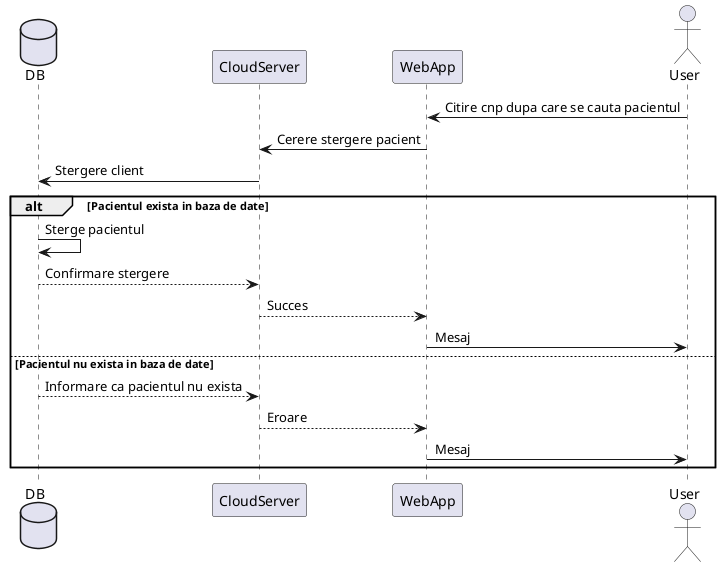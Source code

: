 @startuml Stergere_Pacient

database DB
participant CloudServer
participant WebApp
actor User

User -> WebApp: Citire cnp dupa care se cauta pacientul
WebApp -> CloudServer: Cerere stergere pacient
CloudServer -> DB: Stergere client

alt Pacientul exista in baza de date
    DB -> DB: Sterge pacientul
    DB --> CloudServer: Confirmare stergere
    CloudServer --> WebApp: Succes
    WebApp -> User: Mesaj
else Pacientul nu exista in baza de date
    DB --> CloudServer: Informare ca pacientul nu exista
    CloudServer --> WebApp: Eroare
    WebApp -> User: Mesaj
end

@enduml